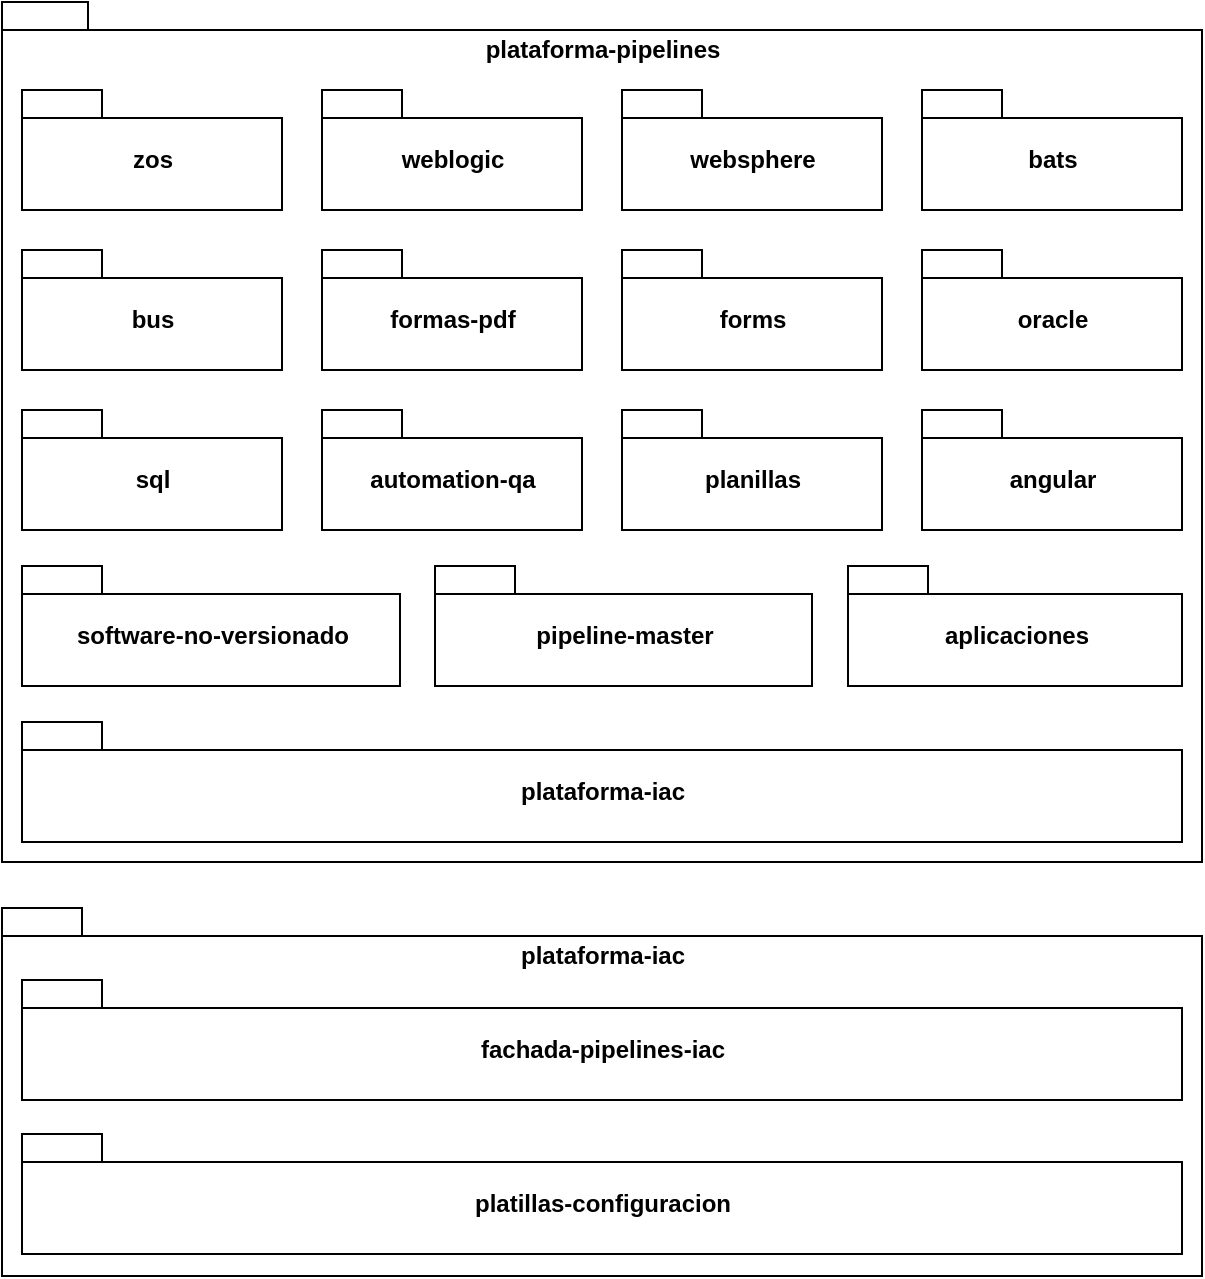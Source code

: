 <mxfile version="20.8.20" type="github">
  <diagram name="Page-1" id="929967ad-93f9-6ef4-fab6-5d389245f69c">
    <mxGraphModel dx="794" dy="509" grid="0" gridSize="10" guides="1" tooltips="1" connect="1" arrows="1" fold="1" page="1" pageScale="1.5" pageWidth="1169" pageHeight="826" background="none" math="0" shadow="0">
      <root>
        <mxCell id="0" style=";html=1;" />
        <mxCell id="1" style=";html=1;" parent="0" />
        <mxCell id="da8Bszw_18QyjZAj_Vt4-2" value="plataforma-pipelines" style="shape=folder;fontStyle=1;spacingTop=10;tabWidth=40;tabHeight=14;tabPosition=left;html=1;verticalAlign=top;" parent="1" vertex="1">
          <mxGeometry x="80" y="196" width="600" height="430" as="geometry" />
        </mxCell>
        <mxCell id="XvS-wE3XNmEQleu6Ucjk-1" value="zos" style="shape=folder;fontStyle=1;spacingTop=10;tabWidth=40;tabHeight=14;tabPosition=left;html=1;" parent="1" vertex="1">
          <mxGeometry x="90" y="240" width="130" height="60" as="geometry" />
        </mxCell>
        <mxCell id="XvS-wE3XNmEQleu6Ucjk-3" value="weblogic" style="shape=folder;fontStyle=1;spacingTop=10;tabWidth=40;tabHeight=14;tabPosition=left;html=1;" parent="1" vertex="1">
          <mxGeometry x="240" y="240" width="130" height="60" as="geometry" />
        </mxCell>
        <mxCell id="XvS-wE3XNmEQleu6Ucjk-4" value="websphere" style="shape=folder;fontStyle=1;spacingTop=10;tabWidth=40;tabHeight=14;tabPosition=left;html=1;" parent="1" vertex="1">
          <mxGeometry x="390" y="240" width="130" height="60" as="geometry" />
        </mxCell>
        <mxCell id="XvS-wE3XNmEQleu6Ucjk-5" value="bats" style="shape=folder;fontStyle=1;spacingTop=10;tabWidth=40;tabHeight=14;tabPosition=left;html=1;" parent="1" vertex="1">
          <mxGeometry x="540" y="240" width="130" height="60" as="geometry" />
        </mxCell>
        <mxCell id="VQQ8A4-PkoQuJ65v_nMt-1" value="bus" style="shape=folder;fontStyle=1;spacingTop=10;tabWidth=40;tabHeight=14;tabPosition=left;html=1;" vertex="1" parent="1">
          <mxGeometry x="90" y="320" width="130" height="60" as="geometry" />
        </mxCell>
        <mxCell id="VQQ8A4-PkoQuJ65v_nMt-2" value="formas-pdf" style="shape=folder;fontStyle=1;spacingTop=10;tabWidth=40;tabHeight=14;tabPosition=left;html=1;" vertex="1" parent="1">
          <mxGeometry x="240" y="320" width="130" height="60" as="geometry" />
        </mxCell>
        <mxCell id="VQQ8A4-PkoQuJ65v_nMt-3" value="forms" style="shape=folder;fontStyle=1;spacingTop=10;tabWidth=40;tabHeight=14;tabPosition=left;html=1;" vertex="1" parent="1">
          <mxGeometry x="390" y="320" width="130" height="60" as="geometry" />
        </mxCell>
        <mxCell id="VQQ8A4-PkoQuJ65v_nMt-4" value="oracle" style="shape=folder;fontStyle=1;spacingTop=10;tabWidth=40;tabHeight=14;tabPosition=left;html=1;" vertex="1" parent="1">
          <mxGeometry x="540" y="320" width="130" height="60" as="geometry" />
        </mxCell>
        <mxCell id="VQQ8A4-PkoQuJ65v_nMt-5" value="sql" style="shape=folder;fontStyle=1;spacingTop=10;tabWidth=40;tabHeight=14;tabPosition=left;html=1;" vertex="1" parent="1">
          <mxGeometry x="90" y="400" width="130" height="60" as="geometry" />
        </mxCell>
        <mxCell id="VQQ8A4-PkoQuJ65v_nMt-7" value="automation-qa" style="shape=folder;fontStyle=1;spacingTop=10;tabWidth=40;tabHeight=14;tabPosition=left;html=1;" vertex="1" parent="1">
          <mxGeometry x="240" y="400" width="130" height="60" as="geometry" />
        </mxCell>
        <mxCell id="VQQ8A4-PkoQuJ65v_nMt-9" value="planillas" style="shape=folder;fontStyle=1;spacingTop=10;tabWidth=40;tabHeight=14;tabPosition=left;html=1;" vertex="1" parent="1">
          <mxGeometry x="390" y="400" width="130" height="60" as="geometry" />
        </mxCell>
        <mxCell id="VQQ8A4-PkoQuJ65v_nMt-13" value="plataforma-iac" style="shape=folder;fontStyle=1;spacingTop=10;tabWidth=40;tabHeight=14;tabPosition=left;html=1;" vertex="1" parent="1">
          <mxGeometry x="90" y="556" width="580" height="60" as="geometry" />
        </mxCell>
        <mxCell id="VQQ8A4-PkoQuJ65v_nMt-14" value="angular" style="shape=folder;fontStyle=1;spacingTop=10;tabWidth=40;tabHeight=14;tabPosition=left;html=1;" vertex="1" parent="1">
          <mxGeometry x="540" y="400" width="130" height="60" as="geometry" />
        </mxCell>
        <mxCell id="VQQ8A4-PkoQuJ65v_nMt-15" value="software-no-versionado" style="shape=folder;fontStyle=1;spacingTop=10;tabWidth=40;tabHeight=14;tabPosition=left;html=1;" vertex="1" parent="1">
          <mxGeometry x="90" y="478" width="189" height="60" as="geometry" />
        </mxCell>
        <mxCell id="VQQ8A4-PkoQuJ65v_nMt-16" value="pipeline-master" style="shape=folder;fontStyle=1;spacingTop=10;tabWidth=40;tabHeight=14;tabPosition=left;html=1;" vertex="1" parent="1">
          <mxGeometry x="296.5" y="478" width="188.5" height="60" as="geometry" />
        </mxCell>
        <mxCell id="VQQ8A4-PkoQuJ65v_nMt-17" value="plataforma-iac" style="shape=folder;fontStyle=1;spacingTop=10;tabWidth=40;tabHeight=14;tabPosition=left;html=1;verticalAlign=top;" vertex="1" parent="1">
          <mxGeometry x="80" y="649" width="600" height="184" as="geometry" />
        </mxCell>
        <mxCell id="VQQ8A4-PkoQuJ65v_nMt-18" value="fachada-pipelines-iac" style="shape=folder;fontStyle=1;spacingTop=10;tabWidth=40;tabHeight=14;tabPosition=left;html=1;" vertex="1" parent="1">
          <mxGeometry x="90" y="685" width="580" height="60" as="geometry" />
        </mxCell>
        <mxCell id="VQQ8A4-PkoQuJ65v_nMt-19" value="platillas-configuracion" style="shape=folder;fontStyle=1;spacingTop=10;tabWidth=40;tabHeight=14;tabPosition=left;html=1;" vertex="1" parent="1">
          <mxGeometry x="90" y="762" width="580" height="60" as="geometry" />
        </mxCell>
        <mxCell id="VQQ8A4-PkoQuJ65v_nMt-20" value="aplicaciones" style="shape=folder;fontStyle=1;spacingTop=10;tabWidth=40;tabHeight=14;tabPosition=left;html=1;" vertex="1" parent="1">
          <mxGeometry x="503" y="478" width="167" height="60" as="geometry" />
        </mxCell>
      </root>
    </mxGraphModel>
  </diagram>
</mxfile>
